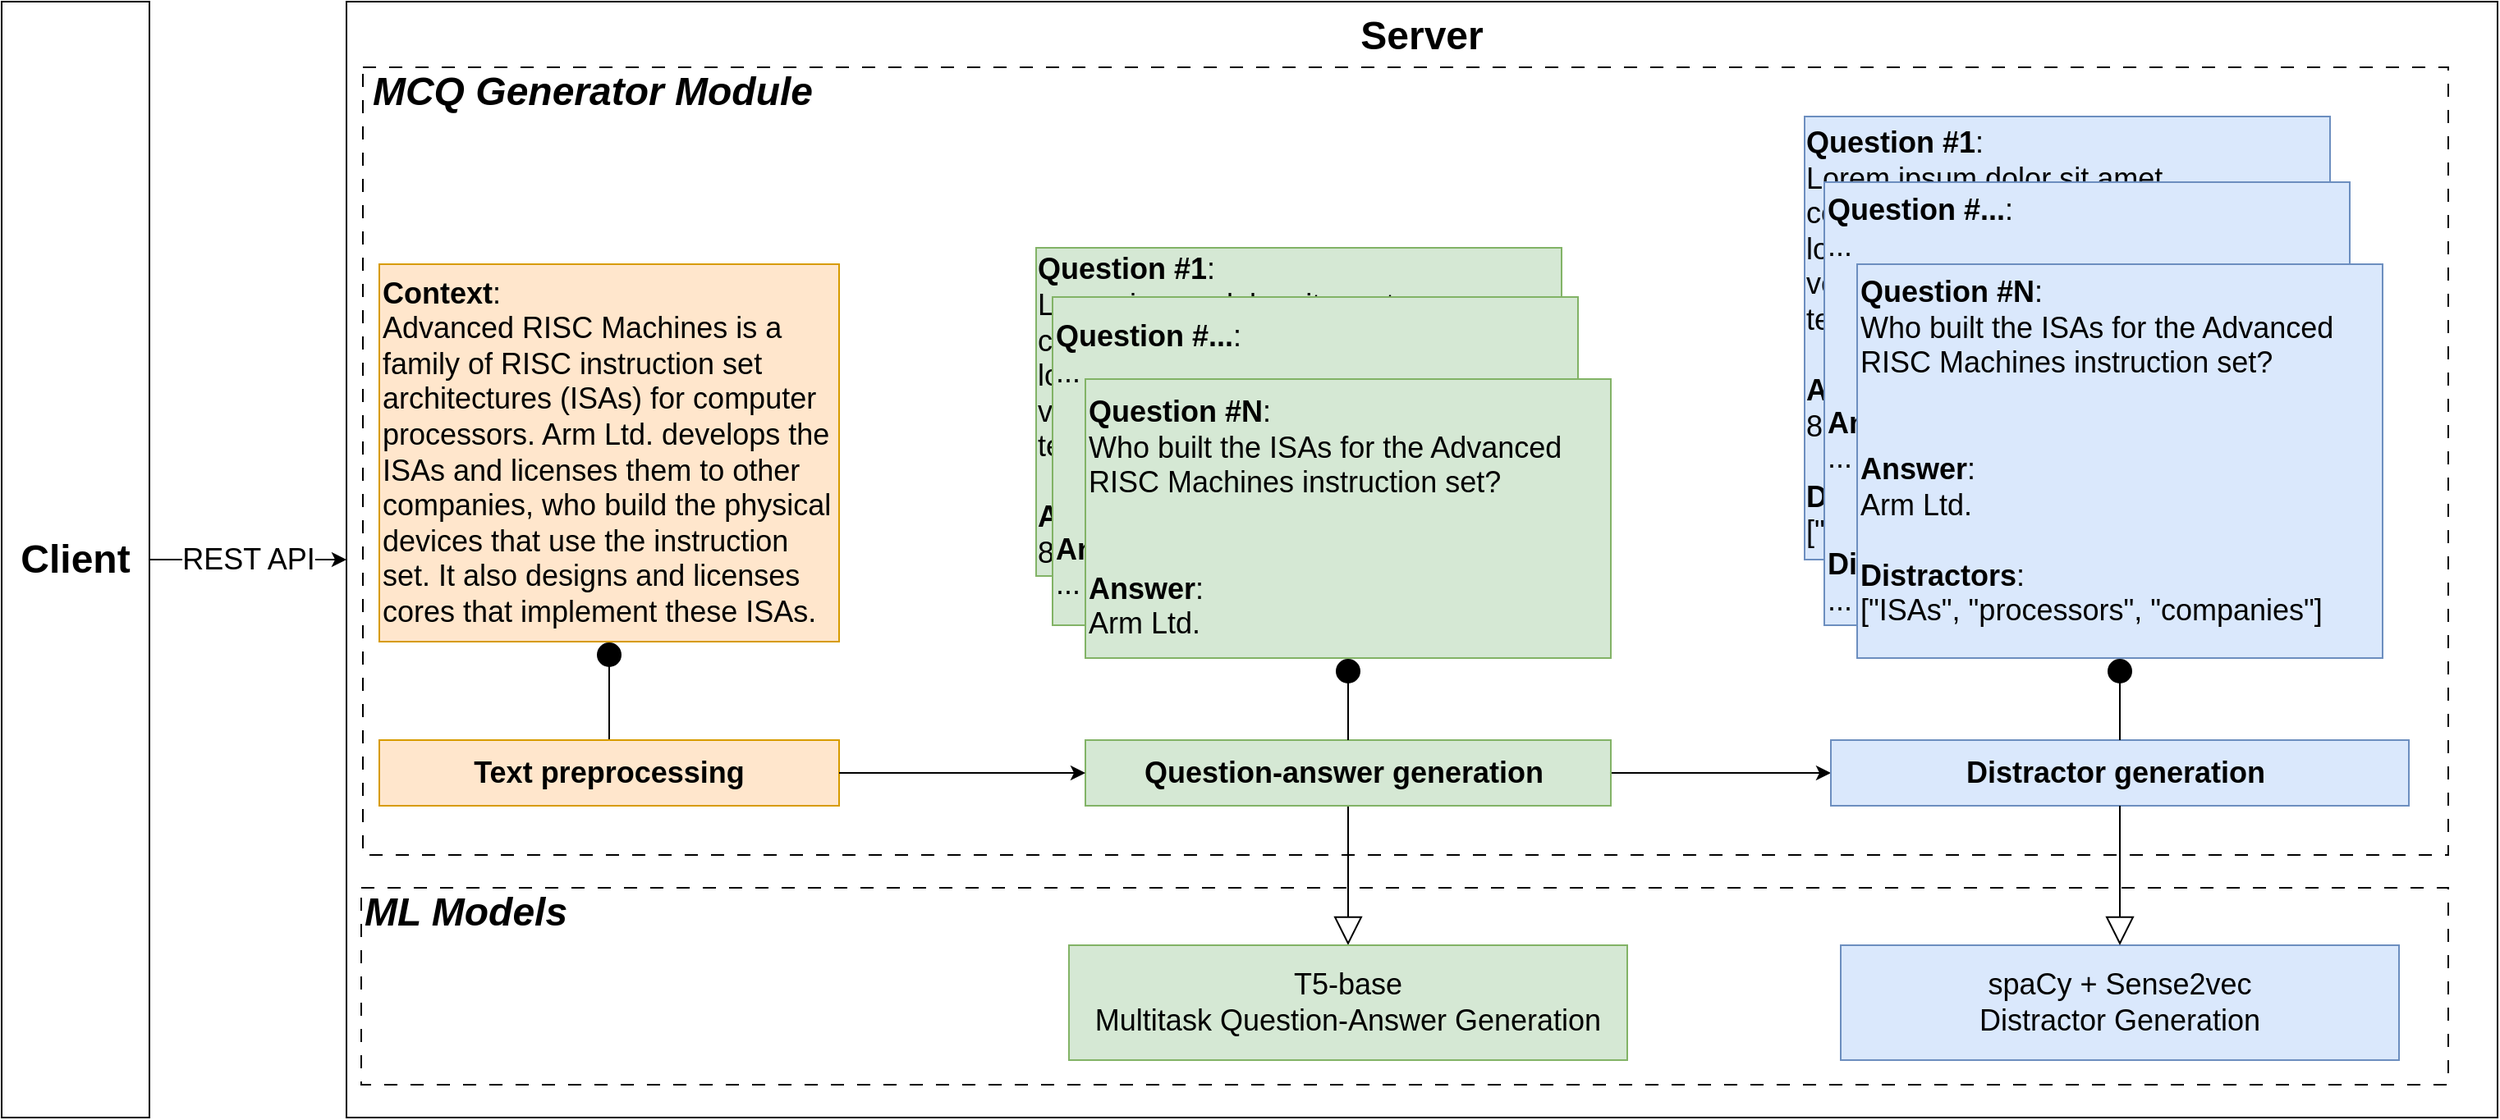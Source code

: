 <mxfile>
    <diagram name="Copy of Page-1 (2)" id="N_eRmoQqF92bxBQ9VahH">
        <mxGraphModel dx="3227" dy="989" grid="1" gridSize="10" guides="1" tooltips="1" connect="1" arrows="1" fold="1" page="1" pageScale="1" pageWidth="827" pageHeight="1169" math="0" shadow="0">
            <root>
                <mxCell id="aCFG1eql-jymo-9pYJY_-0"/>
                <mxCell id="aCFG1eql-jymo-9pYJY_-1" parent="aCFG1eql-jymo-9pYJY_-0"/>
                <mxCell id="aCFG1eql-jymo-9pYJY_-3" value="&lt;font style=&quot;font-size: 24px;&quot;&gt;Server&lt;/font&gt;" style="rounded=0;whiteSpace=wrap;html=1;fontStyle=1;verticalAlign=top;" vertex="1" parent="aCFG1eql-jymo-9pYJY_-1">
                    <mxGeometry x="10" width="1310" height="680" as="geometry"/>
                </mxCell>
                <mxCell id="aCFG1eql-jymo-9pYJY_-4" value="" style="rounded=0;whiteSpace=wrap;html=1;fontSize=18;dashed=1;dashPattern=8 8;" vertex="1" parent="aCFG1eql-jymo-9pYJY_-1">
                    <mxGeometry x="20" y="40" width="1270" height="480" as="geometry"/>
                </mxCell>
                <mxCell id="aCFG1eql-jymo-9pYJY_-5" value="&lt;b&gt;&lt;i&gt;&lt;font style=&quot;font-size: 24px;&quot;&gt;MCQ Generator Module&lt;/font&gt;&lt;/i&gt;&lt;/b&gt;" style="text;html=1;strokeColor=none;fillColor=none;align=center;verticalAlign=middle;whiteSpace=wrap;rounded=0;dashed=1;dashPattern=8 8;fontSize=18;" vertex="1" parent="aCFG1eql-jymo-9pYJY_-1">
                    <mxGeometry x="20" y="40" width="280" height="30" as="geometry"/>
                </mxCell>
                <mxCell id="aCFG1eql-jymo-9pYJY_-6" value="&lt;font style=&quot;font-size: 18px;&quot;&gt;&lt;b style=&quot;&quot;&gt;Context&lt;/b&gt;:&lt;br&gt;Advanced RISC Machines is a family of RISC instruction set architectures (ISAs) for computer processors. Arm Ltd. develops the ISAs and licenses them to other companies, who build the physical devices that use the instruction set. It also designs and licenses cores that implement these ISAs.&lt;/font&gt;" style="rounded=0;whiteSpace=wrap;html=1;fontSize=18;align=left;fillColor=#ffe6cc;strokeColor=#d79b00;" vertex="1" parent="aCFG1eql-jymo-9pYJY_-1">
                    <mxGeometry x="30" y="160" width="280" height="230" as="geometry"/>
                </mxCell>
                <mxCell id="aCFG1eql-jymo-9pYJY_-7" style="edgeStyle=none;html=1;entryX=0.5;entryY=0;entryDx=0;entryDy=0;fontSize=18;endArrow=none;endFill=0;startArrow=circle;startFill=1;exitX=0.5;exitY=1;exitDx=0;exitDy=0;" edge="1" parent="aCFG1eql-jymo-9pYJY_-1" source="aCFG1eql-jymo-9pYJY_-6" target="aCFG1eql-jymo-9pYJY_-8">
                    <mxGeometry relative="1" as="geometry">
                        <mxPoint x="210" y="410" as="sourcePoint"/>
                    </mxGeometry>
                </mxCell>
                <mxCell id="aCFG1eql-jymo-9pYJY_-8" value="&lt;b&gt;Text preprocessing&lt;/b&gt;" style="rounded=0;whiteSpace=wrap;html=1;fontSize=18;fillColor=#ffe6cc;strokeColor=#d79b00;" vertex="1" parent="aCFG1eql-jymo-9pYJY_-1">
                    <mxGeometry x="30" y="450" width="280" height="40" as="geometry"/>
                </mxCell>
                <mxCell id="aCFG1eql-jymo-9pYJY_-9" value="&lt;div style=&quot;text-align: left;&quot;&gt;&lt;b style=&quot;&quot;&gt;Question #1&lt;/b&gt;&lt;span style=&quot;&quot;&gt;:&lt;/span&gt;&lt;/div&gt;&lt;font style=&quot;font-size: 18px;&quot;&gt;&lt;div style=&quot;text-align: left;&quot;&gt;&lt;span style=&quot;&quot;&gt;Lorem ipsum dolor sit amet, consectetur adipiscing elit. Curabitur lorem ante, porttitor at diam vel, mattis vehicula sem. Cras ante massa, tempus sed risus id, ornare porta sem.&lt;/span&gt;&lt;/div&gt;&lt;div style=&quot;text-align: left;&quot;&gt;&lt;span style=&quot;&quot;&gt;&lt;br&gt;&lt;/span&gt;&lt;/div&gt;&lt;div style=&quot;text-align: left;&quot;&gt;&lt;b style=&quot;border-color: var(--border-color);&quot;&gt;Answer&lt;/b&gt;&lt;span style=&quot;border-color: var(--border-color);&quot;&gt;:&lt;/span&gt;&lt;span style=&quot;&quot;&gt;&lt;br&gt;&lt;/span&gt;&lt;/div&gt;&lt;div style=&quot;text-align: left;&quot;&gt;&lt;span style=&quot;border-color: var(--border-color);&quot;&gt;8&lt;/span&gt;&lt;/div&gt;&lt;/font&gt;" style="rounded=0;whiteSpace=wrap;html=1;fontSize=18;fillColor=#d5e8d4;strokeColor=#82b366;labelBackgroundColor=none;" vertex="1" parent="aCFG1eql-jymo-9pYJY_-1">
                    <mxGeometry x="430" y="150" width="320" height="200" as="geometry"/>
                </mxCell>
                <mxCell id="aCFG1eql-jymo-9pYJY_-10" value="&lt;div style=&quot;&quot;&gt;&lt;b style=&quot;&quot;&gt;Question #...&lt;/b&gt;&lt;span style=&quot;&quot;&gt;:&lt;/span&gt;&lt;/div&gt;&lt;font style=&quot;font-size: 18px;&quot;&gt;&lt;div style=&quot;&quot;&gt;&lt;span style=&quot;&quot;&gt;...&lt;/span&gt;&lt;/div&gt;&lt;div style=&quot;&quot;&gt;&lt;span style=&quot;&quot;&gt;&lt;br&gt;&lt;/span&gt;&lt;/div&gt;&lt;div style=&quot;&quot;&gt;&lt;span style=&quot;&quot;&gt;&lt;br&gt;&lt;/span&gt;&lt;/div&gt;&lt;div style=&quot;&quot;&gt;&lt;span style=&quot;&quot;&gt;&lt;br&gt;&lt;/span&gt;&lt;/div&gt;&lt;div style=&quot;&quot;&gt;&lt;span style=&quot;&quot;&gt;&lt;br&gt;&lt;/span&gt;&lt;/div&gt;&lt;div style=&quot;&quot;&gt;&lt;b style=&quot;border-color: var(--border-color);&quot;&gt;Answer&lt;/b&gt;&lt;span style=&quot;border-color: var(--border-color);&quot;&gt;:&lt;/span&gt;&lt;span style=&quot;&quot;&gt;&lt;br&gt;&lt;/span&gt;&lt;/div&gt;&lt;div style=&quot;&quot;&gt;...&lt;/div&gt;&lt;/font&gt;" style="rounded=0;whiteSpace=wrap;html=1;fontSize=18;align=left;fillColor=#d5e8d4;strokeColor=#82b366;labelBackgroundColor=none;" vertex="1" parent="aCFG1eql-jymo-9pYJY_-1">
                    <mxGeometry x="440" y="180" width="320" height="200" as="geometry"/>
                </mxCell>
                <mxCell id="aCFG1eql-jymo-9pYJY_-11" value="&lt;div style=&quot;&quot;&gt;&lt;b style=&quot;background-color: initial;&quot;&gt;Question #N&lt;/b&gt;&lt;span style=&quot;background-color: initial;&quot;&gt;:&lt;/span&gt;&lt;/div&gt;&lt;div style=&quot;&quot;&gt;&lt;span style=&quot;background-color: initial;&quot;&gt;Who built the ISAs for the Advanced RISC Machines instruction set?&lt;/span&gt;&lt;/div&gt;&lt;font style=&quot;font-size: 18px;&quot;&gt;&lt;div style=&quot;&quot;&gt;&lt;span style=&quot;background-color: rgb(255, 255, 255);&quot;&gt;&lt;br&gt;&lt;/span&gt;&lt;/div&gt;&lt;div style=&quot;&quot;&gt;&lt;br&gt;&lt;/div&gt;&lt;div style=&quot;&quot;&gt;&lt;b style=&quot;border-color: var(--border-color); background-color: initial;&quot;&gt;Answer&lt;/b&gt;&lt;span style=&quot;border-color: var(--border-color); background-color: initial;&quot;&gt;:&lt;/span&gt;&lt;span style=&quot;background-color: rgb(255, 255, 255);&quot;&gt;&lt;br&gt;&lt;/span&gt;&lt;/div&gt;&lt;div style=&quot;&quot;&gt;Arm Ltd.&lt;/div&gt;&lt;/font&gt;" style="rounded=0;whiteSpace=wrap;html=1;fontSize=18;align=left;fillColor=#d5e8d4;strokeColor=#82b366;" vertex="1" parent="aCFG1eql-jymo-9pYJY_-1">
                    <mxGeometry x="460" y="230" width="320" height="170" as="geometry"/>
                </mxCell>
                <mxCell id="aCFG1eql-jymo-9pYJY_-12" value="" style="rounded=0;whiteSpace=wrap;html=1;fontSize=18;dashed=1;dashPattern=8 8;" vertex="1" parent="aCFG1eql-jymo-9pYJY_-1">
                    <mxGeometry x="19" y="540" width="1271" height="120" as="geometry"/>
                </mxCell>
                <mxCell id="aCFG1eql-jymo-9pYJY_-13" style="edgeStyle=none;html=1;entryX=0.5;entryY=0;entryDx=0;entryDy=0;fontFamily=Helvetica;fontSize=24;startArrow=none;startFill=0;endArrow=block;endFill=0;endSize=15;" edge="1" parent="aCFG1eql-jymo-9pYJY_-1" source="aCFG1eql-jymo-9pYJY_-15" target="aCFG1eql-jymo-9pYJY_-18">
                    <mxGeometry relative="1" as="geometry"/>
                </mxCell>
                <mxCell id="aCFG1eql-jymo-9pYJY_-14" style="edgeStyle=none;html=1;entryX=0;entryY=0.5;entryDx=0;entryDy=0;fontSize=18;" edge="1" parent="aCFG1eql-jymo-9pYJY_-1" source="aCFG1eql-jymo-9pYJY_-15" target="aCFG1eql-jymo-9pYJY_-25">
                    <mxGeometry relative="1" as="geometry"/>
                </mxCell>
                <mxCell id="aCFG1eql-jymo-9pYJY_-15" value="&lt;b&gt;Question-answer generation&amp;nbsp;&lt;/b&gt;" style="rounded=0;whiteSpace=wrap;html=1;fontSize=18;fillColor=#d5e8d4;strokeColor=#82b366;" vertex="1" parent="aCFG1eql-jymo-9pYJY_-1">
                    <mxGeometry x="460" y="450" width="320" height="40" as="geometry"/>
                </mxCell>
                <mxCell id="aCFG1eql-jymo-9pYJY_-16" value="" style="endArrow=classic;html=1;fontFamily=Helvetica;fontSize=18;exitX=1;exitY=0.5;exitDx=0;exitDy=0;entryX=0;entryY=0.5;entryDx=0;entryDy=0;" edge="1" parent="aCFG1eql-jymo-9pYJY_-1" source="aCFG1eql-jymo-9pYJY_-8" target="aCFG1eql-jymo-9pYJY_-15">
                    <mxGeometry width="50" height="50" relative="1" as="geometry">
                        <mxPoint x="210" y="550" as="sourcePoint"/>
                        <mxPoint x="260" y="500" as="targetPoint"/>
                    </mxGeometry>
                </mxCell>
                <mxCell id="aCFG1eql-jymo-9pYJY_-17" value="&lt;b&gt;&lt;i&gt;&lt;font style=&quot;font-size: 24px;&quot;&gt;ML Models&lt;/font&gt;&lt;/i&gt;&lt;/b&gt;" style="text;html=1;strokeColor=none;fillColor=none;align=left;verticalAlign=middle;whiteSpace=wrap;rounded=0;dashed=1;dashPattern=8 8;fontSize=18;" vertex="1" parent="aCFG1eql-jymo-9pYJY_-1">
                    <mxGeometry x="19" y="540" width="210" height="30" as="geometry"/>
                </mxCell>
                <mxCell id="aCFG1eql-jymo-9pYJY_-18" value="T5-base&lt;br&gt;Multitask Question-Answer Generation" style="rounded=0;whiteSpace=wrap;html=1;fontSize=18;fillColor=#d5e8d4;strokeColor=#82b366;" vertex="1" parent="aCFG1eql-jymo-9pYJY_-1">
                    <mxGeometry x="450" y="575" width="340" height="70" as="geometry"/>
                </mxCell>
                <mxCell id="aCFG1eql-jymo-9pYJY_-19" style="edgeStyle=none;html=1;entryX=0.5;entryY=0;entryDx=0;entryDy=0;fontSize=18;endArrow=none;endFill=0;startArrow=circle;startFill=1;exitX=0.5;exitY=1;exitDx=0;exitDy=0;" edge="1" parent="aCFG1eql-jymo-9pYJY_-1" source="aCFG1eql-jymo-9pYJY_-11" target="aCFG1eql-jymo-9pYJY_-15">
                    <mxGeometry relative="1" as="geometry">
                        <mxPoint x="180" y="400" as="sourcePoint"/>
                        <mxPoint x="180" y="460" as="targetPoint"/>
                    </mxGeometry>
                </mxCell>
                <mxCell id="aCFG1eql-jymo-9pYJY_-22" value="&lt;div style=&quot;text-align: left;&quot;&gt;&lt;b style=&quot;&quot;&gt;Question #1&lt;/b&gt;&lt;span style=&quot;&quot;&gt;:&lt;/span&gt;&lt;/div&gt;&lt;font style=&quot;font-size: 18px;&quot;&gt;&lt;div style=&quot;text-align: left;&quot;&gt;&lt;span style=&quot;&quot;&gt;Lorem ipsum dolor sit amet, consectetur adipiscing elit. Curabitur lorem ante, porttitor at diam vel, mattis vehicula sem. Cras ante massa, tempus sed risus id, ornare porta sem.&lt;/span&gt;&lt;/div&gt;&lt;div style=&quot;text-align: left;&quot;&gt;&lt;span style=&quot;&quot;&gt;&lt;br&gt;&lt;/span&gt;&lt;/div&gt;&lt;div style=&quot;text-align: left;&quot;&gt;&lt;b style=&quot;border-color: var(--border-color);&quot;&gt;Answer&lt;/b&gt;&lt;span style=&quot;border-color: var(--border-color);&quot;&gt;:&lt;/span&gt;&lt;span style=&quot;&quot;&gt;&lt;br&gt;&lt;/span&gt;&lt;/div&gt;&lt;div style=&quot;text-align: left;&quot;&gt;&lt;span style=&quot;border-color: var(--border-color);&quot;&gt;8&lt;/span&gt;&lt;/div&gt;&lt;div style=&quot;text-align: left;&quot;&gt;&lt;span style=&quot;border-color: var(--border-color);&quot;&gt;&lt;br&gt;&lt;/span&gt;&lt;/div&gt;&lt;div style=&quot;text-align: left;&quot;&gt;&lt;span style=&quot;border-color: var(--border-color);&quot;&gt;&lt;div style=&quot;border-color: var(--border-color);&quot;&gt;&lt;b style=&quot;border-color: var(--border-color);&quot;&gt;Distractors&lt;/b&gt;&lt;span style=&quot;border-color: var(--border-color);&quot;&gt;:&lt;/span&gt;&lt;span style=&quot;border-color: var(--border-color);&quot;&gt;&lt;br style=&quot;border-color: var(--border-color);&quot;&gt;&lt;/span&gt;&lt;/div&gt;&lt;div style=&quot;border-color: var(--border-color);&quot;&gt;[&quot;5&quot;, &quot;6&quot;, &quot;7&quot;]&lt;/div&gt;&lt;/span&gt;&lt;/div&gt;&lt;/font&gt;" style="rounded=0;whiteSpace=wrap;html=1;fontSize=18;fillColor=#dae8fc;strokeColor=#6c8ebf;labelBackgroundColor=none;" vertex="1" parent="aCFG1eql-jymo-9pYJY_-1">
                    <mxGeometry x="898" y="70" width="320" height="270" as="geometry"/>
                </mxCell>
                <mxCell id="aCFG1eql-jymo-9pYJY_-23" value="&lt;div style=&quot;&quot;&gt;&lt;b style=&quot;&quot;&gt;Question #...&lt;/b&gt;&lt;span style=&quot;&quot;&gt;:&lt;/span&gt;&lt;/div&gt;&lt;font style=&quot;font-size: 18px;&quot;&gt;&lt;div style=&quot;&quot;&gt;&lt;span style=&quot;&quot;&gt;...&lt;/span&gt;&lt;/div&gt;&lt;div style=&quot;&quot;&gt;&lt;span style=&quot;&quot;&gt;&lt;br&gt;&lt;/span&gt;&lt;/div&gt;&lt;div style=&quot;&quot;&gt;&lt;br&gt;&lt;/div&gt;&lt;div style=&quot;&quot;&gt;&lt;span style=&quot;&quot;&gt;&lt;br&gt;&lt;/span&gt;&lt;/div&gt;&lt;div style=&quot;&quot;&gt;&lt;span style=&quot;&quot;&gt;&lt;br&gt;&lt;/span&gt;&lt;/div&gt;&lt;div style=&quot;&quot;&gt;&lt;b style=&quot;border-color: var(--border-color);&quot;&gt;Answer&lt;/b&gt;&lt;span style=&quot;border-color: var(--border-color);&quot;&gt;:&lt;/span&gt;&lt;span style=&quot;&quot;&gt;&lt;br&gt;&lt;/span&gt;&lt;/div&gt;&lt;div style=&quot;&quot;&gt;...&lt;/div&gt;&lt;div style=&quot;&quot;&gt;&lt;span style=&quot;border-color: var(--border-color);&quot;&gt;&lt;br&gt;&lt;/span&gt;&lt;/div&gt;&lt;div style=&quot;&quot;&gt;&lt;span style=&quot;border-color: var(--border-color);&quot;&gt;&lt;br&gt;&lt;/span&gt;&lt;/div&gt;&lt;div style=&quot;&quot;&gt;&lt;span style=&quot;border-color: var(--border-color);&quot;&gt;&lt;div style=&quot;border-color: var(--border-color);&quot;&gt;&lt;b style=&quot;border-color: var(--border-color);&quot;&gt;Distractors&lt;/b&gt;&lt;span style=&quot;border-color: var(--border-color);&quot;&gt;:&lt;/span&gt;&lt;span style=&quot;border-color: var(--border-color);&quot;&gt;&lt;br style=&quot;border-color: var(--border-color);&quot;&gt;&lt;/span&gt;&lt;/div&gt;&lt;div style=&quot;border-color: var(--border-color);&quot;&gt;...&lt;/div&gt;&lt;/span&gt;&lt;/div&gt;&lt;/font&gt;" style="rounded=0;whiteSpace=wrap;html=1;fontSize=18;align=left;horizontal=1;verticalAlign=top;fillColor=#dae8fc;strokeColor=#6c8ebf;labelBackgroundColor=none;" vertex="1" parent="aCFG1eql-jymo-9pYJY_-1">
                    <mxGeometry x="910" y="110" width="320" height="270" as="geometry"/>
                </mxCell>
                <mxCell id="aCFG1eql-jymo-9pYJY_-24" value="&lt;div style=&quot;&quot;&gt;&lt;b style=&quot;background-color: initial;&quot;&gt;Question #N&lt;/b&gt;&lt;span style=&quot;background-color: initial;&quot;&gt;:&lt;/span&gt;&lt;/div&gt;&lt;div style=&quot;&quot;&gt;&lt;span style=&quot;background-color: initial;&quot;&gt;Who built the ISAs for the Advanced RISC Machines instruction set?&lt;/span&gt;&lt;/div&gt;&lt;font style=&quot;font-size: 18px;&quot;&gt;&lt;div style=&quot;&quot;&gt;&lt;span style=&quot;background-color: rgb(255, 255, 255);&quot;&gt;&lt;br&gt;&lt;/span&gt;&lt;/div&gt;&lt;div style=&quot;&quot;&gt;&lt;br&gt;&lt;/div&gt;&lt;div style=&quot;&quot;&gt;&lt;b style=&quot;border-color: var(--border-color); background-color: initial;&quot;&gt;Answer&lt;/b&gt;&lt;span style=&quot;border-color: var(--border-color); background-color: initial;&quot;&gt;:&lt;/span&gt;&lt;span style=&quot;background-color: rgb(255, 255, 255);&quot;&gt;&lt;br&gt;&lt;/span&gt;&lt;/div&gt;&lt;div style=&quot;&quot;&gt;Arm Ltd.&lt;/div&gt;&lt;div style=&quot;&quot;&gt;&lt;br&gt;&lt;/div&gt;&lt;div style=&quot;&quot;&gt;&lt;div style=&quot;border-color: var(--border-color);&quot;&gt;&lt;b style=&quot;border-color: var(--border-color); background-color: initial;&quot;&gt;Distractors&lt;/b&gt;&lt;span style=&quot;border-color: var(--border-color); background-color: initial;&quot;&gt;:&lt;/span&gt;&lt;span style=&quot;border-color: var(--border-color); background-color: rgb(255, 255, 255);&quot;&gt;&lt;br style=&quot;border-color: var(--border-color);&quot;&gt;&lt;/span&gt;&lt;/div&gt;&lt;div style=&quot;border-color: var(--border-color);&quot;&gt;[&quot;ISAs&quot;, &quot;processors&quot;, &quot;companies&quot;]&lt;/div&gt;&lt;/div&gt;&lt;/font&gt;" style="rounded=0;whiteSpace=wrap;html=1;fontSize=18;align=left;verticalAlign=top;fillColor=#dae8fc;strokeColor=#6c8ebf;" vertex="1" parent="aCFG1eql-jymo-9pYJY_-1">
                    <mxGeometry x="930" y="160" width="320" height="240" as="geometry"/>
                </mxCell>
                <mxCell id="aCFG1eql-jymo-9pYJY_-25" value="&lt;b&gt;Distractor generation&amp;nbsp;&lt;/b&gt;" style="rounded=0;whiteSpace=wrap;html=1;fontSize=18;fillColor=#dae8fc;strokeColor=#6c8ebf;" vertex="1" parent="aCFG1eql-jymo-9pYJY_-1">
                    <mxGeometry x="914" y="450" width="352" height="40" as="geometry"/>
                </mxCell>
                <mxCell id="aCFG1eql-jymo-9pYJY_-26" style="edgeStyle=none;html=1;entryX=0.5;entryY=0;entryDx=0;entryDy=0;fontSize=18;endArrow=none;endFill=0;startArrow=circle;startFill=1;exitX=0.5;exitY=1;exitDx=0;exitDy=0;" edge="1" parent="aCFG1eql-jymo-9pYJY_-1" source="aCFG1eql-jymo-9pYJY_-24" target="aCFG1eql-jymo-9pYJY_-25">
                    <mxGeometry relative="1" as="geometry">
                        <mxPoint x="630" y="410" as="sourcePoint"/>
                        <mxPoint x="630" y="460" as="targetPoint"/>
                    </mxGeometry>
                </mxCell>
                <mxCell id="aCFG1eql-jymo-9pYJY_-27" value="spaCy + Sense2vec&lt;br&gt;Distractor Generation" style="rounded=0;whiteSpace=wrap;html=1;fontSize=18;fillColor=#dae8fc;strokeColor=#6c8ebf;" vertex="1" parent="aCFG1eql-jymo-9pYJY_-1">
                    <mxGeometry x="920" y="575" width="340" height="70" as="geometry"/>
                </mxCell>
                <mxCell id="aCFG1eql-jymo-9pYJY_-28" style="edgeStyle=none;html=1;entryX=0.5;entryY=0;entryDx=0;entryDy=0;fontFamily=Helvetica;fontSize=24;startArrow=none;startFill=0;endArrow=block;endFill=0;endSize=15;exitX=0.5;exitY=1;exitDx=0;exitDy=0;" edge="1" parent="aCFG1eql-jymo-9pYJY_-1" source="aCFG1eql-jymo-9pYJY_-25" target="aCFG1eql-jymo-9pYJY_-27">
                    <mxGeometry relative="1" as="geometry">
                        <mxPoint x="630" y="500" as="sourcePoint"/>
                        <mxPoint x="630" y="585" as="targetPoint"/>
                    </mxGeometry>
                </mxCell>
                <mxCell id="v_rT343SbBZt1YdKkpyl-0" value="&lt;font style=&quot;font-size: 24px;&quot;&gt;Client&lt;/font&gt;" style="rounded=0;whiteSpace=wrap;html=1;fontStyle=1" vertex="1" parent="aCFG1eql-jymo-9pYJY_-1">
                    <mxGeometry x="-200" width="90" height="680" as="geometry"/>
                </mxCell>
                <mxCell id="u8CcwuBdRNlvw8mRXkdl-0" value="" style="endArrow=classic;html=1;fontSize=18;exitX=1;exitY=0.5;exitDx=0;exitDy=0;entryX=0;entryY=0.5;entryDx=0;entryDy=0;" edge="1" parent="aCFG1eql-jymo-9pYJY_-1" source="v_rT343SbBZt1YdKkpyl-0" target="aCFG1eql-jymo-9pYJY_-3">
                    <mxGeometry relative="1" as="geometry">
                        <mxPoint x="-130" y="400" as="sourcePoint"/>
                        <mxPoint x="-30" y="400" as="targetPoint"/>
                    </mxGeometry>
                </mxCell>
                <mxCell id="u8CcwuBdRNlvw8mRXkdl-1" value="&lt;font style=&quot;font-size: 18px;&quot;&gt;REST API&lt;/font&gt;" style="edgeLabel;resizable=0;html=1;align=center;verticalAlign=middle;fontSize=18;" connectable="0" vertex="1" parent="u8CcwuBdRNlvw8mRXkdl-0">
                    <mxGeometry relative="1" as="geometry"/>
                </mxCell>
            </root>
        </mxGraphModel>
    </diagram>
    <diagram name="Copy of Page-1" id="8oYPXBHQdbNVuUZrn4EM">
        <mxGraphModel dx="3627" dy="1153" grid="1" gridSize="10" guides="1" tooltips="1" connect="1" arrows="1" fold="1" page="1" pageScale="1" pageWidth="827" pageHeight="1169" math="0" shadow="0">
            <root>
                <mxCell id="cKXsBEh2mnzxp_OMoGhj-0"/>
                <mxCell id="cKXsBEh2mnzxp_OMoGhj-1" parent="cKXsBEh2mnzxp_OMoGhj-0"/>
                <mxCell id="cKXsBEh2mnzxp_OMoGhj-2" value="&lt;font style=&quot;font-size: 24px;&quot;&gt;Client&lt;/font&gt;" style="rounded=0;whiteSpace=wrap;html=1;fontStyle=1" vertex="1" parent="cKXsBEh2mnzxp_OMoGhj-1">
                    <mxGeometry x="-210" width="90" height="1030" as="geometry"/>
                </mxCell>
                <mxCell id="cKXsBEh2mnzxp_OMoGhj-3" value="&lt;font style=&quot;font-size: 24px;&quot;&gt;Server&lt;/font&gt;" style="rounded=0;whiteSpace=wrap;html=1;fontStyle=1;verticalAlign=top;" vertex="1" parent="cKXsBEh2mnzxp_OMoGhj-1">
                    <mxGeometry x="10" width="1310" height="1030" as="geometry"/>
                </mxCell>
                <mxCell id="cKXsBEh2mnzxp_OMoGhj-4" value="" style="rounded=0;whiteSpace=wrap;html=1;fontSize=18;dashed=1;dashPattern=8 8;" vertex="1" parent="cKXsBEh2mnzxp_OMoGhj-1">
                    <mxGeometry x="20" y="40" width="780" height="970" as="geometry"/>
                </mxCell>
                <mxCell id="cKXsBEh2mnzxp_OMoGhj-5" value="&lt;b&gt;&lt;i&gt;&lt;font style=&quot;font-size: 24px;&quot;&gt;MCQ Generator Module&lt;/font&gt;&lt;/i&gt;&lt;/b&gt;" style="text;html=1;strokeColor=none;fillColor=none;align=center;verticalAlign=middle;whiteSpace=wrap;rounded=0;dashed=1;dashPattern=8 8;fontSize=18;" vertex="1" parent="cKXsBEh2mnzxp_OMoGhj-1">
                    <mxGeometry x="20" y="40" width="280" height="30" as="geometry"/>
                </mxCell>
                <mxCell id="cKXsBEh2mnzxp_OMoGhj-6" value="&lt;font style=&quot;font-size: 18px;&quot;&gt;&lt;b style=&quot;&quot;&gt;Context&lt;/b&gt;:&lt;br&gt;Advanced RISC Machines is a family of RISC instruction set architectures (ISAs) for computer processors. Arm Ltd. develops the ISAs and licenses them to other companies, who build the physical devices that use the instruction set. It also designs and licenses cores that implement these ISAs.&lt;/font&gt;" style="rounded=0;whiteSpace=wrap;html=1;fontSize=18;align=left;" vertex="1" parent="cKXsBEh2mnzxp_OMoGhj-1">
                    <mxGeometry x="30" y="80" width="280" height="230" as="geometry"/>
                </mxCell>
                <mxCell id="cKXsBEh2mnzxp_OMoGhj-7" style="edgeStyle=none;html=1;entryX=0;entryY=0.5;entryDx=0;entryDy=0;fontSize=18;endArrow=none;endFill=0;startArrow=circle;startFill=1;exitX=1;exitY=0.5;exitDx=0;exitDy=0;" edge="1" parent="cKXsBEh2mnzxp_OMoGhj-1" source="cKXsBEh2mnzxp_OMoGhj-6" target="cKXsBEh2mnzxp_OMoGhj-8">
                    <mxGeometry relative="1" as="geometry">
                        <mxPoint x="200" y="330" as="sourcePoint"/>
                    </mxGeometry>
                </mxCell>
                <mxCell id="cKXsBEh2mnzxp_OMoGhj-8" value="&lt;b&gt;Text preprocessing&lt;/b&gt;" style="rounded=0;whiteSpace=wrap;html=1;fontSize=18;" vertex="1" parent="cKXsBEh2mnzxp_OMoGhj-1">
                    <mxGeometry x="470" y="175" width="280" height="40" as="geometry"/>
                </mxCell>
                <mxCell id="cKXsBEh2mnzxp_OMoGhj-9" value="&lt;div style=&quot;text-align: left;&quot;&gt;&lt;b style=&quot;background-color: initial;&quot;&gt;Question #1&lt;/b&gt;&lt;span style=&quot;background-color: initial;&quot;&gt;:&lt;/span&gt;&lt;/div&gt;&lt;font style=&quot;font-size: 18px;&quot;&gt;&lt;div style=&quot;text-align: left;&quot;&gt;&lt;span style=&quot;background-color: rgb(255, 255, 255);&quot;&gt;Lorem ipsum dolor sit amet, consectetur adipiscing elit. Curabitur lorem ante, porttitor at diam vel, mattis vehicula sem. Cras ante massa, tempus sed risus id, ornare porta sem.&lt;/span&gt;&lt;/div&gt;&lt;div style=&quot;text-align: left;&quot;&gt;&lt;span style=&quot;background-color: rgb(255, 255, 255);&quot;&gt;&lt;br&gt;&lt;/span&gt;&lt;/div&gt;&lt;div style=&quot;text-align: left;&quot;&gt;&lt;b style=&quot;border-color: var(--border-color); background-color: initial;&quot;&gt;Answer&lt;/b&gt;&lt;span style=&quot;border-color: var(--border-color); background-color: initial;&quot;&gt;:&lt;/span&gt;&lt;span style=&quot;background-color: rgb(255, 255, 255);&quot;&gt;&lt;br&gt;&lt;/span&gt;&lt;/div&gt;&lt;div style=&quot;text-align: left;&quot;&gt;&lt;span style=&quot;border-color: var(--border-color); background-color: initial;&quot;&gt;8&lt;/span&gt;&lt;/div&gt;&lt;/font&gt;" style="rounded=0;whiteSpace=wrap;html=1;fontSize=18;" vertex="1" parent="cKXsBEh2mnzxp_OMoGhj-1">
                    <mxGeometry x="20" y="360" width="320" height="200" as="geometry"/>
                </mxCell>
                <mxCell id="cKXsBEh2mnzxp_OMoGhj-10" value="&lt;div style=&quot;&quot;&gt;&lt;b style=&quot;background-color: initial;&quot;&gt;Question #...&lt;/b&gt;&lt;span style=&quot;background-color: initial;&quot;&gt;:&lt;/span&gt;&lt;/div&gt;&lt;font style=&quot;font-size: 18px;&quot;&gt;&lt;div style=&quot;&quot;&gt;&lt;span style=&quot;background-color: rgb(255, 255, 255);&quot;&gt;...&lt;/span&gt;&lt;/div&gt;&lt;div style=&quot;&quot;&gt;&lt;span style=&quot;background-color: rgb(255, 255, 255);&quot;&gt;&lt;br&gt;&lt;/span&gt;&lt;/div&gt;&lt;div style=&quot;&quot;&gt;&lt;span style=&quot;background-color: rgb(255, 255, 255);&quot;&gt;&lt;br&gt;&lt;/span&gt;&lt;/div&gt;&lt;div style=&quot;&quot;&gt;&lt;span style=&quot;background-color: rgb(255, 255, 255);&quot;&gt;&lt;br&gt;&lt;/span&gt;&lt;/div&gt;&lt;div style=&quot;&quot;&gt;&lt;span style=&quot;background-color: rgb(255, 255, 255);&quot;&gt;&lt;br&gt;&lt;/span&gt;&lt;/div&gt;&lt;div style=&quot;&quot;&gt;&lt;b style=&quot;border-color: var(--border-color); background-color: initial;&quot;&gt;Answer&lt;/b&gt;&lt;span style=&quot;border-color: var(--border-color); background-color: initial;&quot;&gt;:&lt;/span&gt;&lt;span style=&quot;background-color: rgb(255, 255, 255);&quot;&gt;&lt;br&gt;&lt;/span&gt;&lt;/div&gt;&lt;div style=&quot;&quot;&gt;...&lt;/div&gt;&lt;/font&gt;" style="rounded=0;whiteSpace=wrap;html=1;fontSize=18;align=left;" vertex="1" parent="cKXsBEh2mnzxp_OMoGhj-1">
                    <mxGeometry x="30" y="390" width="320" height="200" as="geometry"/>
                </mxCell>
                <mxCell id="cKXsBEh2mnzxp_OMoGhj-11" value="&lt;div style=&quot;&quot;&gt;&lt;b style=&quot;background-color: initial;&quot;&gt;Question #N&lt;/b&gt;&lt;span style=&quot;background-color: initial;&quot;&gt;:&lt;/span&gt;&lt;/div&gt;&lt;div style=&quot;&quot;&gt;&lt;span style=&quot;background-color: initial;&quot;&gt;Who built the ISAs for the Advanced RISC Machines instruction set?&lt;/span&gt;&lt;/div&gt;&lt;font style=&quot;font-size: 18px;&quot;&gt;&lt;div style=&quot;&quot;&gt;&lt;span style=&quot;background-color: rgb(255, 255, 255);&quot;&gt;&lt;br&gt;&lt;/span&gt;&lt;/div&gt;&lt;div style=&quot;&quot;&gt;&lt;br&gt;&lt;/div&gt;&lt;div style=&quot;&quot;&gt;&lt;b style=&quot;border-color: var(--border-color); background-color: initial;&quot;&gt;Answer&lt;/b&gt;&lt;span style=&quot;border-color: var(--border-color); background-color: initial;&quot;&gt;:&lt;/span&gt;&lt;span style=&quot;background-color: rgb(255, 255, 255);&quot;&gt;&lt;br&gt;&lt;/span&gt;&lt;/div&gt;&lt;div style=&quot;&quot;&gt;Arm Ltd.&lt;/div&gt;&lt;/font&gt;" style="rounded=0;whiteSpace=wrap;html=1;fontSize=18;align=left;" vertex="1" parent="cKXsBEh2mnzxp_OMoGhj-1">
                    <mxGeometry x="50" y="440" width="320" height="170" as="geometry"/>
                </mxCell>
                <mxCell id="cKXsBEh2mnzxp_OMoGhj-12" value="" style="rounded=0;whiteSpace=wrap;html=1;fontSize=18;dashed=1;dashPattern=8 8;" vertex="1" parent="cKXsBEh2mnzxp_OMoGhj-1">
                    <mxGeometry x="820" y="40" width="470" height="970" as="geometry"/>
                </mxCell>
                <mxCell id="cKXsBEh2mnzxp_OMoGhj-13" style="edgeStyle=none;html=1;entryX=0;entryY=0.5;entryDx=0;entryDy=0;fontFamily=Helvetica;fontSize=24;startArrow=none;startFill=0;endArrow=block;endFill=0;endSize=15;exitX=1;exitY=0.5;exitDx=0;exitDy=0;" edge="1" parent="cKXsBEh2mnzxp_OMoGhj-1" source="cKXsBEh2mnzxp_OMoGhj-15" target="cKXsBEh2mnzxp_OMoGhj-18">
                    <mxGeometry relative="1" as="geometry"/>
                </mxCell>
                <mxCell id="cKXsBEh2mnzxp_OMoGhj-14" style="edgeStyle=none;html=1;entryX=0.5;entryY=0;entryDx=0;entryDy=0;fontSize=18;" edge="1" parent="cKXsBEh2mnzxp_OMoGhj-1" source="cKXsBEh2mnzxp_OMoGhj-15" target="cKXsBEh2mnzxp_OMoGhj-25">
                    <mxGeometry relative="1" as="geometry"/>
                </mxCell>
                <mxCell id="cKXsBEh2mnzxp_OMoGhj-15" value="&lt;b&gt;Question-answer generation&amp;nbsp;&lt;/b&gt;" style="rounded=0;whiteSpace=wrap;html=1;fontSize=18;" vertex="1" parent="cKXsBEh2mnzxp_OMoGhj-1">
                    <mxGeometry x="450" y="505" width="320" height="40" as="geometry"/>
                </mxCell>
                <mxCell id="cKXsBEh2mnzxp_OMoGhj-16" value="" style="endArrow=classic;html=1;fontFamily=Helvetica;fontSize=18;exitX=0.5;exitY=1;exitDx=0;exitDy=0;entryX=0.5;entryY=0;entryDx=0;entryDy=0;" edge="1" parent="cKXsBEh2mnzxp_OMoGhj-1" source="cKXsBEh2mnzxp_OMoGhj-8" target="cKXsBEh2mnzxp_OMoGhj-15">
                    <mxGeometry width="50" height="50" relative="1" as="geometry">
                        <mxPoint x="200" y="470" as="sourcePoint"/>
                        <mxPoint x="250" y="420" as="targetPoint"/>
                    </mxGeometry>
                </mxCell>
                <mxCell id="cKXsBEh2mnzxp_OMoGhj-17" value="&lt;b&gt;&lt;i&gt;&lt;font style=&quot;font-size: 24px;&quot;&gt;ML Models&lt;/font&gt;&lt;/i&gt;&lt;/b&gt;" style="text;html=1;strokeColor=none;fillColor=none;align=left;verticalAlign=middle;whiteSpace=wrap;rounded=0;dashed=1;dashPattern=8 8;fontSize=18;" vertex="1" parent="cKXsBEh2mnzxp_OMoGhj-1">
                    <mxGeometry x="827" y="40" width="210" height="30" as="geometry"/>
                </mxCell>
                <mxCell id="cKXsBEh2mnzxp_OMoGhj-18" value="T5-base&lt;br&gt;Multitask Question-Answer Generation" style="rounded=0;whiteSpace=wrap;html=1;fontSize=18;" vertex="1" parent="cKXsBEh2mnzxp_OMoGhj-1">
                    <mxGeometry x="901" y="490" width="340" height="70" as="geometry"/>
                </mxCell>
                <mxCell id="cKXsBEh2mnzxp_OMoGhj-19" style="edgeStyle=none;html=1;entryX=0;entryY=0.5;entryDx=0;entryDy=0;fontSize=18;endArrow=none;endFill=0;startArrow=circle;startFill=1;exitX=1;exitY=0.5;exitDx=0;exitDy=0;" edge="1" parent="cKXsBEh2mnzxp_OMoGhj-1" source="cKXsBEh2mnzxp_OMoGhj-11" target="cKXsBEh2mnzxp_OMoGhj-15">
                    <mxGeometry relative="1" as="geometry">
                        <mxPoint x="170" y="320" as="sourcePoint"/>
                        <mxPoint x="170" y="380" as="targetPoint"/>
                    </mxGeometry>
                </mxCell>
                <mxCell id="cKXsBEh2mnzxp_OMoGhj-20" value="" style="endArrow=classic;html=1;exitX=1;exitY=0.5;exitDx=0;exitDy=0;entryX=0;entryY=0.5;entryDx=0;entryDy=0;" edge="1" parent="cKXsBEh2mnzxp_OMoGhj-1" source="cKXsBEh2mnzxp_OMoGhj-2" target="cKXsBEh2mnzxp_OMoGhj-3">
                    <mxGeometry relative="1" as="geometry">
                        <mxPoint x="570" y="-160" as="sourcePoint"/>
                        <mxPoint x="670" y="-160" as="targetPoint"/>
                    </mxGeometry>
                </mxCell>
                <mxCell id="cKXsBEh2mnzxp_OMoGhj-21" value="&lt;font style=&quot;font-size: 18px;&quot;&gt;REST API&lt;/font&gt;" style="edgeLabel;resizable=0;html=1;align=center;verticalAlign=middle;" connectable="0" vertex="1" parent="cKXsBEh2mnzxp_OMoGhj-20">
                    <mxGeometry relative="1" as="geometry"/>
                </mxCell>
                <mxCell id="cKXsBEh2mnzxp_OMoGhj-22" value="&lt;div style=&quot;text-align: left;&quot;&gt;&lt;b style=&quot;background-color: initial;&quot;&gt;Question #1&lt;/b&gt;&lt;span style=&quot;background-color: initial;&quot;&gt;:&lt;/span&gt;&lt;/div&gt;&lt;font style=&quot;font-size: 18px;&quot;&gt;&lt;div style=&quot;text-align: left;&quot;&gt;&lt;span style=&quot;background-color: rgb(255, 255, 255);&quot;&gt;Lorem ipsum dolor sit amet, consectetur adipiscing elit. Curabitur lorem ante, porttitor at diam vel, mattis vehicula sem. Cras ante massa, tempus sed risus id, ornare porta sem.&lt;/span&gt;&lt;/div&gt;&lt;div style=&quot;text-align: left;&quot;&gt;&lt;span style=&quot;background-color: rgb(255, 255, 255);&quot;&gt;&lt;br&gt;&lt;/span&gt;&lt;/div&gt;&lt;div style=&quot;text-align: left;&quot;&gt;&lt;b style=&quot;border-color: var(--border-color); background-color: initial;&quot;&gt;Answer&lt;/b&gt;&lt;span style=&quot;border-color: var(--border-color); background-color: initial;&quot;&gt;:&lt;/span&gt;&lt;span style=&quot;background-color: rgb(255, 255, 255);&quot;&gt;&lt;br&gt;&lt;/span&gt;&lt;/div&gt;&lt;div style=&quot;text-align: left;&quot;&gt;&lt;span style=&quot;border-color: var(--border-color); background-color: initial;&quot;&gt;8&lt;/span&gt;&lt;/div&gt;&lt;div style=&quot;text-align: left;&quot;&gt;&lt;span style=&quot;border-color: var(--border-color); background-color: initial;&quot;&gt;&lt;br&gt;&lt;/span&gt;&lt;/div&gt;&lt;div style=&quot;text-align: left;&quot;&gt;&lt;span style=&quot;border-color: var(--border-color); background-color: initial;&quot;&gt;&lt;div style=&quot;border-color: var(--border-color);&quot;&gt;&lt;b style=&quot;border-color: var(--border-color); background-color: initial;&quot;&gt;Distractors&lt;/b&gt;&lt;span style=&quot;border-color: var(--border-color); background-color: initial;&quot;&gt;:&lt;/span&gt;&lt;span style=&quot;border-color: var(--border-color); background-color: rgb(255, 255, 255);&quot;&gt;&lt;br style=&quot;border-color: var(--border-color);&quot;&gt;&lt;/span&gt;&lt;/div&gt;&lt;div style=&quot;border-color: var(--border-color);&quot;&gt;[&quot;5&quot;, &quot;6&quot;, &quot;7&quot;]&lt;/div&gt;&lt;/span&gt;&lt;/div&gt;&lt;/font&gt;" style="rounded=0;whiteSpace=wrap;html=1;fontSize=18;" vertex="1" parent="cKXsBEh2mnzxp_OMoGhj-1">
                    <mxGeometry x="30" y="660" width="320" height="270" as="geometry"/>
                </mxCell>
                <mxCell id="cKXsBEh2mnzxp_OMoGhj-23" value="&lt;div style=&quot;&quot;&gt;&lt;b style=&quot;background-color: initial;&quot;&gt;Question #...&lt;/b&gt;&lt;span style=&quot;background-color: initial;&quot;&gt;:&lt;/span&gt;&lt;/div&gt;&lt;font style=&quot;font-size: 18px;&quot;&gt;&lt;div style=&quot;&quot;&gt;&lt;span style=&quot;background-color: rgb(255, 255, 255);&quot;&gt;...&lt;/span&gt;&lt;/div&gt;&lt;div style=&quot;&quot;&gt;&lt;span style=&quot;background-color: rgb(255, 255, 255);&quot;&gt;&lt;br&gt;&lt;/span&gt;&lt;/div&gt;&lt;div style=&quot;&quot;&gt;&lt;br&gt;&lt;/div&gt;&lt;div style=&quot;&quot;&gt;&lt;span style=&quot;background-color: rgb(255, 255, 255);&quot;&gt;&lt;br&gt;&lt;/span&gt;&lt;/div&gt;&lt;div style=&quot;&quot;&gt;&lt;span style=&quot;background-color: rgb(255, 255, 255);&quot;&gt;&lt;br&gt;&lt;/span&gt;&lt;/div&gt;&lt;div style=&quot;&quot;&gt;&lt;b style=&quot;border-color: var(--border-color); background-color: initial;&quot;&gt;Answer&lt;/b&gt;&lt;span style=&quot;border-color: var(--border-color); background-color: initial;&quot;&gt;:&lt;/span&gt;&lt;span style=&quot;background-color: rgb(255, 255, 255);&quot;&gt;&lt;br&gt;&lt;/span&gt;&lt;/div&gt;&lt;div style=&quot;&quot;&gt;...&lt;/div&gt;&lt;div style=&quot;&quot;&gt;&lt;span style=&quot;border-color: var(--border-color); background-color: initial;&quot;&gt;&lt;br&gt;&lt;/span&gt;&lt;/div&gt;&lt;div style=&quot;&quot;&gt;&lt;span style=&quot;border-color: var(--border-color); background-color: initial;&quot;&gt;&lt;br&gt;&lt;/span&gt;&lt;/div&gt;&lt;div style=&quot;&quot;&gt;&lt;span style=&quot;border-color: var(--border-color); background-color: initial;&quot;&gt;&lt;div style=&quot;border-color: var(--border-color);&quot;&gt;&lt;b style=&quot;border-color: var(--border-color); background-color: initial;&quot;&gt;Distractors&lt;/b&gt;&lt;span style=&quot;border-color: var(--border-color); background-color: initial;&quot;&gt;:&lt;/span&gt;&lt;span style=&quot;border-color: var(--border-color); background-color: rgb(255, 255, 255);&quot;&gt;&lt;br style=&quot;border-color: var(--border-color);&quot;&gt;&lt;/span&gt;&lt;/div&gt;&lt;div style=&quot;border-color: var(--border-color);&quot;&gt;...&lt;/div&gt;&lt;/span&gt;&lt;/div&gt;&lt;/font&gt;" style="rounded=0;whiteSpace=wrap;html=1;fontSize=18;align=left;horizontal=1;verticalAlign=top;" vertex="1" parent="cKXsBEh2mnzxp_OMoGhj-1">
                    <mxGeometry x="42" y="700" width="320" height="270" as="geometry"/>
                </mxCell>
                <mxCell id="cKXsBEh2mnzxp_OMoGhj-24" value="&lt;div style=&quot;&quot;&gt;&lt;b style=&quot;background-color: initial;&quot;&gt;Question #N&lt;/b&gt;&lt;span style=&quot;background-color: initial;&quot;&gt;:&lt;/span&gt;&lt;/div&gt;&lt;div style=&quot;&quot;&gt;&lt;span style=&quot;background-color: initial;&quot;&gt;Who built the ISAs for the Advanced RISC Machines instruction set?&lt;/span&gt;&lt;/div&gt;&lt;font style=&quot;font-size: 18px;&quot;&gt;&lt;div style=&quot;&quot;&gt;&lt;span style=&quot;background-color: rgb(255, 255, 255);&quot;&gt;&lt;br&gt;&lt;/span&gt;&lt;/div&gt;&lt;div style=&quot;&quot;&gt;&lt;br&gt;&lt;/div&gt;&lt;div style=&quot;&quot;&gt;&lt;b style=&quot;border-color: var(--border-color); background-color: initial;&quot;&gt;Answer&lt;/b&gt;&lt;span style=&quot;border-color: var(--border-color); background-color: initial;&quot;&gt;:&lt;/span&gt;&lt;span style=&quot;background-color: rgb(255, 255, 255);&quot;&gt;&lt;br&gt;&lt;/span&gt;&lt;/div&gt;&lt;div style=&quot;&quot;&gt;Arm Ltd.&lt;/div&gt;&lt;div style=&quot;&quot;&gt;&lt;br&gt;&lt;/div&gt;&lt;div style=&quot;&quot;&gt;&lt;div style=&quot;border-color: var(--border-color);&quot;&gt;&lt;b style=&quot;border-color: var(--border-color); background-color: initial;&quot;&gt;Distractors&lt;/b&gt;&lt;span style=&quot;border-color: var(--border-color); background-color: initial;&quot;&gt;:&lt;/span&gt;&lt;span style=&quot;border-color: var(--border-color); background-color: rgb(255, 255, 255);&quot;&gt;&lt;br style=&quot;border-color: var(--border-color);&quot;&gt;&lt;/span&gt;&lt;/div&gt;&lt;div style=&quot;border-color: var(--border-color);&quot;&gt;[&quot;ISAs&quot;, &quot;processors&quot;, &quot;companies&quot;]&lt;/div&gt;&lt;/div&gt;&lt;/font&gt;" style="rounded=0;whiteSpace=wrap;html=1;fontSize=18;align=left;verticalAlign=top;" vertex="1" parent="cKXsBEh2mnzxp_OMoGhj-1">
                    <mxGeometry x="62" y="750" width="320" height="240" as="geometry"/>
                </mxCell>
                <mxCell id="cKXsBEh2mnzxp_OMoGhj-25" value="&lt;b&gt;Distractor generation&amp;nbsp;&lt;/b&gt;" style="rounded=0;whiteSpace=wrap;html=1;fontSize=18;" vertex="1" parent="cKXsBEh2mnzxp_OMoGhj-1">
                    <mxGeometry x="455" y="850" width="310" height="40" as="geometry"/>
                </mxCell>
                <mxCell id="cKXsBEh2mnzxp_OMoGhj-26" style="edgeStyle=none;html=1;entryX=0;entryY=0.5;entryDx=0;entryDy=0;fontSize=18;endArrow=none;endFill=0;startArrow=circle;startFill=1;exitX=1;exitY=0.5;exitDx=0;exitDy=0;" edge="1" parent="cKXsBEh2mnzxp_OMoGhj-1" source="cKXsBEh2mnzxp_OMoGhj-24" target="cKXsBEh2mnzxp_OMoGhj-25">
                    <mxGeometry relative="1" as="geometry">
                        <mxPoint x="-238" y="1000" as="sourcePoint"/>
                        <mxPoint x="-238" y="1050" as="targetPoint"/>
                    </mxGeometry>
                </mxCell>
                <mxCell id="cKXsBEh2mnzxp_OMoGhj-27" value="spaCy + Sense2vec&lt;br&gt;Distractor Generation" style="rounded=0;whiteSpace=wrap;html=1;fontSize=18;" vertex="1" parent="cKXsBEh2mnzxp_OMoGhj-1">
                    <mxGeometry x="885" y="835" width="340" height="70" as="geometry"/>
                </mxCell>
                <mxCell id="cKXsBEh2mnzxp_OMoGhj-28" style="edgeStyle=none;html=1;entryX=0;entryY=0.5;entryDx=0;entryDy=0;fontFamily=Helvetica;fontSize=24;startArrow=none;startFill=0;endArrow=block;endFill=0;endSize=15;exitX=1;exitY=0.5;exitDx=0;exitDy=0;" edge="1" parent="cKXsBEh2mnzxp_OMoGhj-1" source="cKXsBEh2mnzxp_OMoGhj-25" target="cKXsBEh2mnzxp_OMoGhj-27">
                    <mxGeometry relative="1" as="geometry">
                        <mxPoint x="770" y="870" as="sourcePoint"/>
                        <mxPoint x="630" y="585" as="targetPoint"/>
                    </mxGeometry>
                </mxCell>
            </root>
        </mxGraphModel>
    </diagram>
    <diagram id="p6fWOnLoi9_zKMBtG9WL" name="Page-1">
        <mxGraphModel dx="4200" dy="2899" grid="1" gridSize="10" guides="1" tooltips="1" connect="1" arrows="1" fold="1" page="1" pageScale="1" pageWidth="827" pageHeight="1169" math="0" shadow="0">
            <root>
                <mxCell id="0"/>
                <mxCell id="1" parent="0"/>
                <mxCell id="2" value="&lt;font style=&quot;font-size: 24px;&quot;&gt;Client&lt;/font&gt;" style="rounded=0;whiteSpace=wrap;html=1;fontStyle=1" parent="1" vertex="1">
                    <mxGeometry x="10" y="-80" width="1310" height="30" as="geometry"/>
                </mxCell>
                <mxCell id="3" value="&lt;font style=&quot;font-size: 24px;&quot;&gt;Server&lt;/font&gt;" style="rounded=0;whiteSpace=wrap;html=1;fontStyle=1;verticalAlign=top;" parent="1" vertex="1">
                    <mxGeometry x="10" width="1310" height="680" as="geometry"/>
                </mxCell>
                <mxCell id="4" value="" style="rounded=0;whiteSpace=wrap;html=1;fontSize=18;dashed=1;dashPattern=8 8;" parent="1" vertex="1">
                    <mxGeometry x="20" y="40" width="1270" height="480" as="geometry"/>
                </mxCell>
                <mxCell id="5" value="&lt;b&gt;&lt;i&gt;&lt;font style=&quot;font-size: 24px;&quot;&gt;MCQ Generator Module&lt;/font&gt;&lt;/i&gt;&lt;/b&gt;" style="text;html=1;strokeColor=none;fillColor=none;align=center;verticalAlign=middle;whiteSpace=wrap;rounded=0;dashed=1;dashPattern=8 8;fontSize=18;" parent="1" vertex="1">
                    <mxGeometry x="20" y="40" width="280" height="30" as="geometry"/>
                </mxCell>
                <mxCell id="6" value="&lt;font style=&quot;font-size: 18px;&quot;&gt;&lt;b style=&quot;&quot;&gt;Context&lt;/b&gt;:&lt;br&gt;Advanced RISC Machines is a family of RISC instruction set architectures (ISAs) for computer processors. Arm Ltd. develops the ISAs and licenses them to other companies, who build the physical devices that use the instruction set. It also designs and licenses cores that implement these ISAs.&lt;/font&gt;" style="rounded=0;whiteSpace=wrap;html=1;fontSize=18;align=left;" parent="1" vertex="1">
                    <mxGeometry x="30" y="160" width="280" height="230" as="geometry"/>
                </mxCell>
                <mxCell id="9" style="edgeStyle=none;html=1;entryX=0.5;entryY=0;entryDx=0;entryDy=0;fontSize=18;endArrow=none;endFill=0;startArrow=circle;startFill=1;exitX=0.5;exitY=1;exitDx=0;exitDy=0;" parent="1" source="6" target="8" edge="1">
                    <mxGeometry relative="1" as="geometry">
                        <mxPoint x="210" y="410" as="sourcePoint"/>
                    </mxGeometry>
                </mxCell>
                <mxCell id="8" value="&lt;b&gt;Text preprocessing&lt;/b&gt;" style="rounded=0;whiteSpace=wrap;html=1;fontSize=18;" parent="1" vertex="1">
                    <mxGeometry x="30" y="450" width="280" height="40" as="geometry"/>
                </mxCell>
                <mxCell id="10" value="&lt;div style=&quot;text-align: left;&quot;&gt;&lt;b style=&quot;background-color: initial;&quot;&gt;Question #1&lt;/b&gt;&lt;span style=&quot;background-color: initial;&quot;&gt;:&lt;/span&gt;&lt;/div&gt;&lt;font style=&quot;font-size: 18px;&quot;&gt;&lt;div style=&quot;text-align: left;&quot;&gt;&lt;span style=&quot;background-color: rgb(255, 255, 255);&quot;&gt;Lorem ipsum dolor sit amet, consectetur adipiscing elit. Curabitur lorem ante, porttitor at diam vel, mattis vehicula sem. Cras ante massa, tempus sed risus id, ornare porta sem.&lt;/span&gt;&lt;/div&gt;&lt;div style=&quot;text-align: left;&quot;&gt;&lt;span style=&quot;background-color: rgb(255, 255, 255);&quot;&gt;&lt;br&gt;&lt;/span&gt;&lt;/div&gt;&lt;div style=&quot;text-align: left;&quot;&gt;&lt;b style=&quot;border-color: var(--border-color); background-color: initial;&quot;&gt;Answer&lt;/b&gt;&lt;span style=&quot;border-color: var(--border-color); background-color: initial;&quot;&gt;:&lt;/span&gt;&lt;span style=&quot;background-color: rgb(255, 255, 255);&quot;&gt;&lt;br&gt;&lt;/span&gt;&lt;/div&gt;&lt;div style=&quot;text-align: left;&quot;&gt;&lt;span style=&quot;border-color: var(--border-color); background-color: initial;&quot;&gt;8&lt;/span&gt;&lt;/div&gt;&lt;/font&gt;" style="rounded=0;whiteSpace=wrap;html=1;fontSize=18;" parent="1" vertex="1">
                    <mxGeometry x="430" y="150" width="320" height="200" as="geometry"/>
                </mxCell>
                <mxCell id="11" value="&lt;div style=&quot;&quot;&gt;&lt;b style=&quot;background-color: initial;&quot;&gt;Question #...&lt;/b&gt;&lt;span style=&quot;background-color: initial;&quot;&gt;:&lt;/span&gt;&lt;/div&gt;&lt;font style=&quot;font-size: 18px;&quot;&gt;&lt;div style=&quot;&quot;&gt;&lt;span style=&quot;background-color: rgb(255, 255, 255);&quot;&gt;...&lt;/span&gt;&lt;/div&gt;&lt;div style=&quot;&quot;&gt;&lt;span style=&quot;background-color: rgb(255, 255, 255);&quot;&gt;&lt;br&gt;&lt;/span&gt;&lt;/div&gt;&lt;div style=&quot;&quot;&gt;&lt;span style=&quot;background-color: rgb(255, 255, 255);&quot;&gt;&lt;br&gt;&lt;/span&gt;&lt;/div&gt;&lt;div style=&quot;&quot;&gt;&lt;span style=&quot;background-color: rgb(255, 255, 255);&quot;&gt;&lt;br&gt;&lt;/span&gt;&lt;/div&gt;&lt;div style=&quot;&quot;&gt;&lt;span style=&quot;background-color: rgb(255, 255, 255);&quot;&gt;&lt;br&gt;&lt;/span&gt;&lt;/div&gt;&lt;div style=&quot;&quot;&gt;&lt;b style=&quot;border-color: var(--border-color); background-color: initial;&quot;&gt;Answer&lt;/b&gt;&lt;span style=&quot;border-color: var(--border-color); background-color: initial;&quot;&gt;:&lt;/span&gt;&lt;span style=&quot;background-color: rgb(255, 255, 255);&quot;&gt;&lt;br&gt;&lt;/span&gt;&lt;/div&gt;&lt;div style=&quot;&quot;&gt;...&lt;/div&gt;&lt;/font&gt;" style="rounded=0;whiteSpace=wrap;html=1;fontSize=18;align=left;" parent="1" vertex="1">
                    <mxGeometry x="440" y="180" width="320" height="200" as="geometry"/>
                </mxCell>
                <mxCell id="12" value="&lt;div style=&quot;&quot;&gt;&lt;b style=&quot;background-color: initial;&quot;&gt;Question #N&lt;/b&gt;&lt;span style=&quot;background-color: initial;&quot;&gt;:&lt;/span&gt;&lt;/div&gt;&lt;div style=&quot;&quot;&gt;&lt;span style=&quot;background-color: initial;&quot;&gt;Who built the ISAs for the Advanced RISC Machines instruction set?&lt;/span&gt;&lt;/div&gt;&lt;font style=&quot;font-size: 18px;&quot;&gt;&lt;div style=&quot;&quot;&gt;&lt;span style=&quot;background-color: rgb(255, 255, 255);&quot;&gt;&lt;br&gt;&lt;/span&gt;&lt;/div&gt;&lt;div style=&quot;&quot;&gt;&lt;br&gt;&lt;/div&gt;&lt;div style=&quot;&quot;&gt;&lt;b style=&quot;border-color: var(--border-color); background-color: initial;&quot;&gt;Answer&lt;/b&gt;&lt;span style=&quot;border-color: var(--border-color); background-color: initial;&quot;&gt;:&lt;/span&gt;&lt;span style=&quot;background-color: rgb(255, 255, 255);&quot;&gt;&lt;br&gt;&lt;/span&gt;&lt;/div&gt;&lt;div style=&quot;&quot;&gt;Arm Ltd.&lt;/div&gt;&lt;/font&gt;" style="rounded=0;whiteSpace=wrap;html=1;fontSize=18;align=left;" parent="1" vertex="1">
                    <mxGeometry x="460" y="230" width="320" height="170" as="geometry"/>
                </mxCell>
                <mxCell id="17" value="" style="rounded=0;whiteSpace=wrap;html=1;fontSize=18;dashed=1;dashPattern=8 8;" parent="1" vertex="1">
                    <mxGeometry x="19" y="540" width="1271" height="120" as="geometry"/>
                </mxCell>
                <mxCell id="20" style="edgeStyle=none;html=1;entryX=0.5;entryY=0;entryDx=0;entryDy=0;fontFamily=Helvetica;fontSize=24;startArrow=none;startFill=0;endArrow=block;endFill=0;endSize=15;" parent="1" source="13" target="19" edge="1">
                    <mxGeometry relative="1" as="geometry"/>
                </mxCell>
                <mxCell id="30" style="edgeStyle=none;html=1;entryX=0;entryY=0.5;entryDx=0;entryDy=0;fontSize=18;" edge="1" parent="1" source="13" target="28">
                    <mxGeometry relative="1" as="geometry"/>
                </mxCell>
                <mxCell id="13" value="&lt;b&gt;Question-answer generation&amp;nbsp;&lt;/b&gt;" style="rounded=0;whiteSpace=wrap;html=1;fontSize=18;" parent="1" vertex="1">
                    <mxGeometry x="460" y="450" width="320" height="40" as="geometry"/>
                </mxCell>
                <mxCell id="16" value="" style="endArrow=classic;html=1;fontFamily=Helvetica;fontSize=18;exitX=1;exitY=0.5;exitDx=0;exitDy=0;entryX=0;entryY=0.5;entryDx=0;entryDy=0;" parent="1" source="8" target="13" edge="1">
                    <mxGeometry width="50" height="50" relative="1" as="geometry">
                        <mxPoint x="210" y="550" as="sourcePoint"/>
                        <mxPoint x="260" y="500" as="targetPoint"/>
                    </mxGeometry>
                </mxCell>
                <mxCell id="18" value="&lt;b&gt;&lt;i&gt;&lt;font style=&quot;font-size: 24px;&quot;&gt;ML Models&lt;/font&gt;&lt;/i&gt;&lt;/b&gt;" style="text;html=1;strokeColor=none;fillColor=none;align=left;verticalAlign=middle;whiteSpace=wrap;rounded=0;dashed=1;dashPattern=8 8;fontSize=18;" parent="1" vertex="1">
                    <mxGeometry x="19" y="540" width="210" height="30" as="geometry"/>
                </mxCell>
                <mxCell id="19" value="T5-base&lt;br&gt;Multitask Question-Answer Generation" style="rounded=0;whiteSpace=wrap;html=1;fontSize=18;" parent="1" vertex="1">
                    <mxGeometry x="450" y="575" width="340" height="70" as="geometry"/>
                </mxCell>
                <mxCell id="21" style="edgeStyle=none;html=1;entryX=0.5;entryY=0;entryDx=0;entryDy=0;fontSize=18;endArrow=none;endFill=0;startArrow=circle;startFill=1;exitX=0.5;exitY=1;exitDx=0;exitDy=0;" parent="1" source="12" target="13" edge="1">
                    <mxGeometry relative="1" as="geometry">
                        <mxPoint x="180" y="400" as="sourcePoint"/>
                        <mxPoint x="180" y="460" as="targetPoint"/>
                    </mxGeometry>
                </mxCell>
                <mxCell id="22" value="" style="endArrow=classic;html=1;exitX=0.5;exitY=1;exitDx=0;exitDy=0;entryX=0.5;entryY=0;entryDx=0;entryDy=0;" edge="1" parent="1" source="2" target="3">
                    <mxGeometry relative="1" as="geometry">
                        <mxPoint x="570" y="-160" as="sourcePoint"/>
                        <mxPoint x="670" y="-160" as="targetPoint"/>
                    </mxGeometry>
                </mxCell>
                <mxCell id="23" value="&lt;font style=&quot;font-size: 18px;&quot;&gt;REST API&lt;/font&gt;" style="edgeLabel;resizable=0;html=1;align=center;verticalAlign=middle;" connectable="0" vertex="1" parent="22">
                    <mxGeometry relative="1" as="geometry"/>
                </mxCell>
                <mxCell id="24" value="&lt;div style=&quot;text-align: left;&quot;&gt;&lt;b style=&quot;background-color: initial;&quot;&gt;Question #1&lt;/b&gt;&lt;span style=&quot;background-color: initial;&quot;&gt;:&lt;/span&gt;&lt;/div&gt;&lt;font style=&quot;font-size: 18px;&quot;&gt;&lt;div style=&quot;text-align: left;&quot;&gt;&lt;span style=&quot;background-color: rgb(255, 255, 255);&quot;&gt;Lorem ipsum dolor sit amet, consectetur adipiscing elit. Curabitur lorem ante, porttitor at diam vel, mattis vehicula sem. Cras ante massa, tempus sed risus id, ornare porta sem.&lt;/span&gt;&lt;/div&gt;&lt;div style=&quot;text-align: left;&quot;&gt;&lt;span style=&quot;background-color: rgb(255, 255, 255);&quot;&gt;&lt;br&gt;&lt;/span&gt;&lt;/div&gt;&lt;div style=&quot;text-align: left;&quot;&gt;&lt;b style=&quot;border-color: var(--border-color); background-color: initial;&quot;&gt;Answer&lt;/b&gt;&lt;span style=&quot;border-color: var(--border-color); background-color: initial;&quot;&gt;:&lt;/span&gt;&lt;span style=&quot;background-color: rgb(255, 255, 255);&quot;&gt;&lt;br&gt;&lt;/span&gt;&lt;/div&gt;&lt;div style=&quot;text-align: left;&quot;&gt;&lt;span style=&quot;border-color: var(--border-color); background-color: initial;&quot;&gt;8&lt;/span&gt;&lt;/div&gt;&lt;div style=&quot;text-align: left;&quot;&gt;&lt;span style=&quot;border-color: var(--border-color); background-color: initial;&quot;&gt;&lt;br&gt;&lt;/span&gt;&lt;/div&gt;&lt;div style=&quot;text-align: left;&quot;&gt;&lt;span style=&quot;border-color: var(--border-color); background-color: initial;&quot;&gt;&lt;div style=&quot;border-color: var(--border-color);&quot;&gt;&lt;b style=&quot;border-color: var(--border-color); background-color: initial;&quot;&gt;Distractors&lt;/b&gt;&lt;span style=&quot;border-color: var(--border-color); background-color: initial;&quot;&gt;:&lt;/span&gt;&lt;span style=&quot;border-color: var(--border-color); background-color: rgb(255, 255, 255);&quot;&gt;&lt;br style=&quot;border-color: var(--border-color);&quot;&gt;&lt;/span&gt;&lt;/div&gt;&lt;div style=&quot;border-color: var(--border-color);&quot;&gt;[&quot;5&quot;, &quot;6&quot;, &quot;7&quot;]&lt;/div&gt;&lt;/span&gt;&lt;/div&gt;&lt;/font&gt;" style="rounded=0;whiteSpace=wrap;html=1;fontSize=18;" vertex="1" parent="1">
                    <mxGeometry x="898" y="70" width="320" height="270" as="geometry"/>
                </mxCell>
                <mxCell id="25" value="&lt;div style=&quot;&quot;&gt;&lt;b style=&quot;background-color: initial;&quot;&gt;Question #...&lt;/b&gt;&lt;span style=&quot;background-color: initial;&quot;&gt;:&lt;/span&gt;&lt;/div&gt;&lt;font style=&quot;font-size: 18px;&quot;&gt;&lt;div style=&quot;&quot;&gt;&lt;span style=&quot;background-color: rgb(255, 255, 255);&quot;&gt;...&lt;/span&gt;&lt;/div&gt;&lt;div style=&quot;&quot;&gt;&lt;span style=&quot;background-color: rgb(255, 255, 255);&quot;&gt;&lt;br&gt;&lt;/span&gt;&lt;/div&gt;&lt;div style=&quot;&quot;&gt;&lt;br&gt;&lt;/div&gt;&lt;div style=&quot;&quot;&gt;&lt;span style=&quot;background-color: rgb(255, 255, 255);&quot;&gt;&lt;br&gt;&lt;/span&gt;&lt;/div&gt;&lt;div style=&quot;&quot;&gt;&lt;span style=&quot;background-color: rgb(255, 255, 255);&quot;&gt;&lt;br&gt;&lt;/span&gt;&lt;/div&gt;&lt;div style=&quot;&quot;&gt;&lt;b style=&quot;border-color: var(--border-color); background-color: initial;&quot;&gt;Answer&lt;/b&gt;&lt;span style=&quot;border-color: var(--border-color); background-color: initial;&quot;&gt;:&lt;/span&gt;&lt;span style=&quot;background-color: rgb(255, 255, 255);&quot;&gt;&lt;br&gt;&lt;/span&gt;&lt;/div&gt;&lt;div style=&quot;&quot;&gt;...&lt;/div&gt;&lt;div style=&quot;&quot;&gt;&lt;span style=&quot;border-color: var(--border-color); background-color: initial;&quot;&gt;&lt;br&gt;&lt;/span&gt;&lt;/div&gt;&lt;div style=&quot;&quot;&gt;&lt;span style=&quot;border-color: var(--border-color); background-color: initial;&quot;&gt;&lt;br&gt;&lt;/span&gt;&lt;/div&gt;&lt;div style=&quot;&quot;&gt;&lt;span style=&quot;border-color: var(--border-color); background-color: initial;&quot;&gt;&lt;div style=&quot;border-color: var(--border-color);&quot;&gt;&lt;b style=&quot;border-color: var(--border-color); background-color: initial;&quot;&gt;Distractors&lt;/b&gt;&lt;span style=&quot;border-color: var(--border-color); background-color: initial;&quot;&gt;:&lt;/span&gt;&lt;span style=&quot;border-color: var(--border-color); background-color: rgb(255, 255, 255);&quot;&gt;&lt;br style=&quot;border-color: var(--border-color);&quot;&gt;&lt;/span&gt;&lt;/div&gt;&lt;div style=&quot;border-color: var(--border-color);&quot;&gt;...&lt;/div&gt;&lt;/span&gt;&lt;/div&gt;&lt;/font&gt;" style="rounded=0;whiteSpace=wrap;html=1;fontSize=18;align=left;horizontal=1;verticalAlign=top;" vertex="1" parent="1">
                    <mxGeometry x="910" y="110" width="320" height="270" as="geometry"/>
                </mxCell>
                <mxCell id="27" value="&lt;div style=&quot;&quot;&gt;&lt;b style=&quot;background-color: initial;&quot;&gt;Question #N&lt;/b&gt;&lt;span style=&quot;background-color: initial;&quot;&gt;:&lt;/span&gt;&lt;/div&gt;&lt;div style=&quot;&quot;&gt;&lt;span style=&quot;background-color: initial;&quot;&gt;Who built the ISAs for the Advanced RISC Machines instruction set?&lt;/span&gt;&lt;/div&gt;&lt;font style=&quot;font-size: 18px;&quot;&gt;&lt;div style=&quot;&quot;&gt;&lt;span style=&quot;background-color: rgb(255, 255, 255);&quot;&gt;&lt;br&gt;&lt;/span&gt;&lt;/div&gt;&lt;div style=&quot;&quot;&gt;&lt;br&gt;&lt;/div&gt;&lt;div style=&quot;&quot;&gt;&lt;b style=&quot;border-color: var(--border-color); background-color: initial;&quot;&gt;Answer&lt;/b&gt;&lt;span style=&quot;border-color: var(--border-color); background-color: initial;&quot;&gt;:&lt;/span&gt;&lt;span style=&quot;background-color: rgb(255, 255, 255);&quot;&gt;&lt;br&gt;&lt;/span&gt;&lt;/div&gt;&lt;div style=&quot;&quot;&gt;Arm Ltd.&lt;/div&gt;&lt;div style=&quot;&quot;&gt;&lt;br&gt;&lt;/div&gt;&lt;div style=&quot;&quot;&gt;&lt;div style=&quot;border-color: var(--border-color);&quot;&gt;&lt;b style=&quot;border-color: var(--border-color); background-color: initial;&quot;&gt;Distractors&lt;/b&gt;&lt;span style=&quot;border-color: var(--border-color); background-color: initial;&quot;&gt;:&lt;/span&gt;&lt;span style=&quot;border-color: var(--border-color); background-color: rgb(255, 255, 255);&quot;&gt;&lt;br style=&quot;border-color: var(--border-color);&quot;&gt;&lt;/span&gt;&lt;/div&gt;&lt;div style=&quot;border-color: var(--border-color);&quot;&gt;[&quot;ISAs&quot;, &quot;processors&quot;, &quot;companies&quot;]&lt;/div&gt;&lt;/div&gt;&lt;/font&gt;" style="rounded=0;whiteSpace=wrap;html=1;fontSize=18;align=left;verticalAlign=top;" vertex="1" parent="1">
                    <mxGeometry x="930" y="160" width="320" height="240" as="geometry"/>
                </mxCell>
                <mxCell id="28" value="&lt;b&gt;Distractor generation&amp;nbsp;&lt;/b&gt;" style="rounded=0;whiteSpace=wrap;html=1;fontSize=18;" vertex="1" parent="1">
                    <mxGeometry x="914" y="450" width="352" height="40" as="geometry"/>
                </mxCell>
                <mxCell id="29" style="edgeStyle=none;html=1;entryX=0.5;entryY=0;entryDx=0;entryDy=0;fontSize=18;endArrow=none;endFill=0;startArrow=circle;startFill=1;exitX=0.5;exitY=1;exitDx=0;exitDy=0;" edge="1" parent="1" source="27" target="28">
                    <mxGeometry relative="1" as="geometry">
                        <mxPoint x="630" y="410" as="sourcePoint"/>
                        <mxPoint x="630" y="460" as="targetPoint"/>
                    </mxGeometry>
                </mxCell>
                <mxCell id="31" value="spaCy + Sense2vec&lt;br&gt;Distractor Generation" style="rounded=0;whiteSpace=wrap;html=1;fontSize=18;" vertex="1" parent="1">
                    <mxGeometry x="920" y="575" width="340" height="70" as="geometry"/>
                </mxCell>
                <mxCell id="32" style="edgeStyle=none;html=1;entryX=0.5;entryY=0;entryDx=0;entryDy=0;fontFamily=Helvetica;fontSize=24;startArrow=none;startFill=0;endArrow=block;endFill=0;endSize=15;exitX=0.5;exitY=1;exitDx=0;exitDy=0;" edge="1" parent="1" source="28" target="31">
                    <mxGeometry relative="1" as="geometry">
                        <mxPoint x="630" y="500" as="sourcePoint"/>
                        <mxPoint x="630" y="585" as="targetPoint"/>
                    </mxGeometry>
                </mxCell>
            </root>
        </mxGraphModel>
    </diagram>
</mxfile>